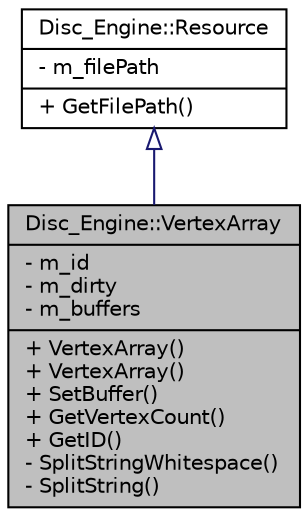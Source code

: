 digraph "Disc_Engine::VertexArray"
{
  edge [fontname="Helvetica",fontsize="10",labelfontname="Helvetica",labelfontsize="10"];
  node [fontname="Helvetica",fontsize="10",shape=record];
  Node2 [label="{Disc_Engine::VertexArray\n|- m_id\l- m_dirty\l- m_buffers\l|+ VertexArray()\l+ VertexArray()\l+ SetBuffer()\l+ GetVertexCount()\l+ GetID()\l- SplitStringWhitespace()\l- SplitString()\l}",height=0.2,width=0.4,color="black", fillcolor="grey75", style="filled", fontcolor="black"];
  Node3 -> Node2 [dir="back",color="midnightblue",fontsize="10",style="solid",arrowtail="onormal",fontname="Helvetica"];
  Node3 [label="{Disc_Engine::Resource\n|- m_filePath\l|+ GetFilePath()\l}",height=0.2,width=0.4,color="black", fillcolor="white", style="filled",URL="$class_disc___engine_1_1_resource.html"];
}
